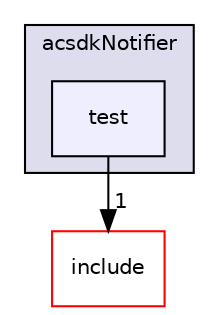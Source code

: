digraph "/workplace/avs-device-sdk/shared/acsdkNotifier/test" {
  compound=true
  node [ fontsize="10", fontname="Helvetica"];
  edge [ labelfontsize="10", labelfontname="Helvetica"];
  subgraph clusterdir_fe5a1e31b2404c649ea4321e0ec6a380 {
    graph [ bgcolor="#ddddee", pencolor="black", label="acsdkNotifier" fontname="Helvetica", fontsize="10", URL="dir_fe5a1e31b2404c649ea4321e0ec6a380.html"]
  dir_28ddab4f87b6ed54ecb52a3814987383 [shape=box, label="test", style="filled", fillcolor="#eeeeff", pencolor="black", URL="dir_28ddab4f87b6ed54ecb52a3814987383.html"];
  }
  dir_086725da32bc0c5578ea00c2ed95d43a [shape=box label="include" fillcolor="white" style="filled" color="red" URL="dir_086725da32bc0c5578ea00c2ed95d43a.html"];
  dir_28ddab4f87b6ed54ecb52a3814987383->dir_086725da32bc0c5578ea00c2ed95d43a [headlabel="1", labeldistance=1.5 headhref="dir_000608_000606.html"];
}

